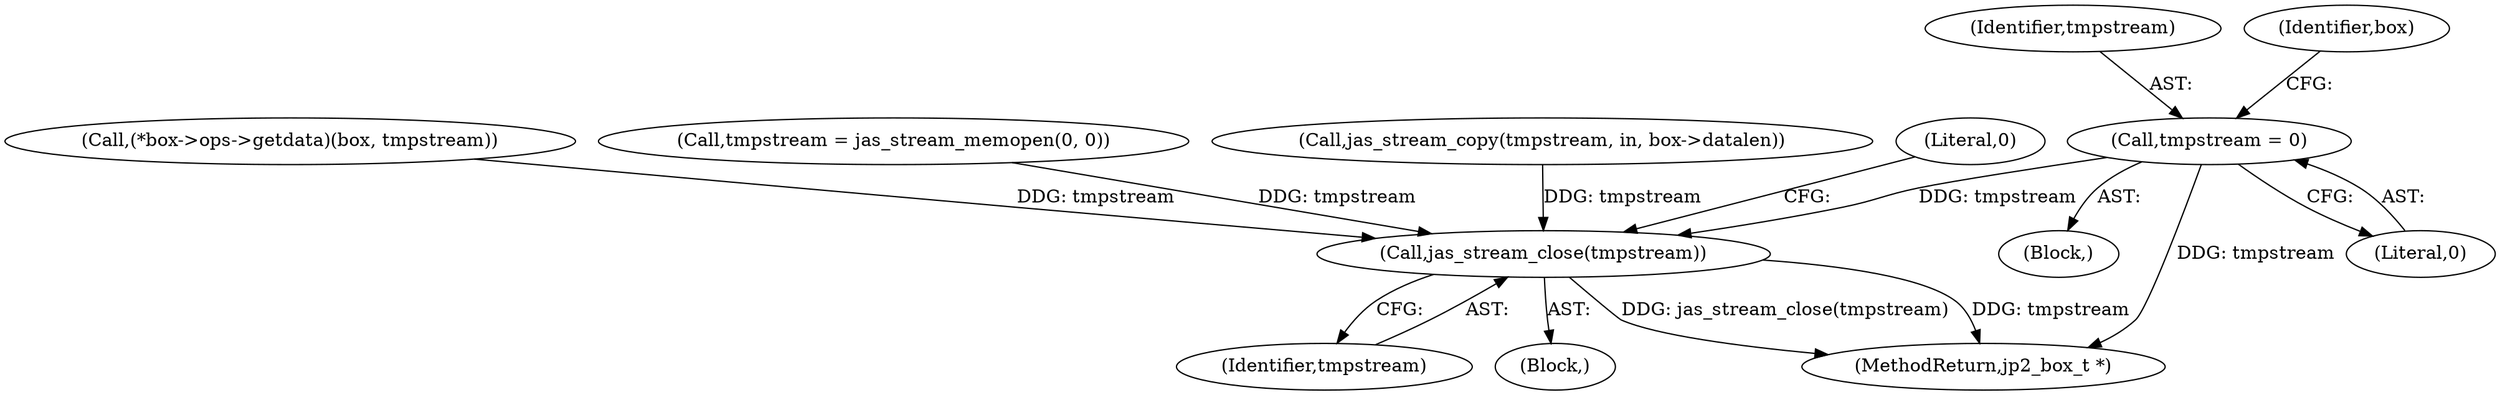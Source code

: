 digraph "0_jasper_e96fc4fdd525fa0ede28074a7e2b1caf94b58b0d_0@pointer" {
"1000112" [label="(Call,tmpstream = 0)"];
"1000325" [label="(Call,jas_stream_close(tmpstream))"];
"1000329" [label="(MethodReturn,jp2_box_t *)"];
"1000297" [label="(Call,(*box->ops->getdata)(box, tmpstream))"];
"1000113" [label="(Identifier,tmpstream)"];
"1000261" [label="(Call,tmpstream = jas_stream_memopen(0, 0))"];
"1000326" [label="(Identifier,tmpstream)"];
"1000269" [label="(Call,jas_stream_copy(tmpstream, in, box->datalen))"];
"1000114" [label="(Literal,0)"];
"1000324" [label="(Block,)"];
"1000118" [label="(Identifier,box)"];
"1000102" [label="(Block,)"];
"1000112" [label="(Call,tmpstream = 0)"];
"1000328" [label="(Literal,0)"];
"1000325" [label="(Call,jas_stream_close(tmpstream))"];
"1000112" -> "1000102"  [label="AST: "];
"1000112" -> "1000114"  [label="CFG: "];
"1000113" -> "1000112"  [label="AST: "];
"1000114" -> "1000112"  [label="AST: "];
"1000118" -> "1000112"  [label="CFG: "];
"1000112" -> "1000329"  [label="DDG: tmpstream"];
"1000112" -> "1000325"  [label="DDG: tmpstream"];
"1000325" -> "1000324"  [label="AST: "];
"1000325" -> "1000326"  [label="CFG: "];
"1000326" -> "1000325"  [label="AST: "];
"1000328" -> "1000325"  [label="CFG: "];
"1000325" -> "1000329"  [label="DDG: tmpstream"];
"1000325" -> "1000329"  [label="DDG: jas_stream_close(tmpstream)"];
"1000297" -> "1000325"  [label="DDG: tmpstream"];
"1000261" -> "1000325"  [label="DDG: tmpstream"];
"1000269" -> "1000325"  [label="DDG: tmpstream"];
}
